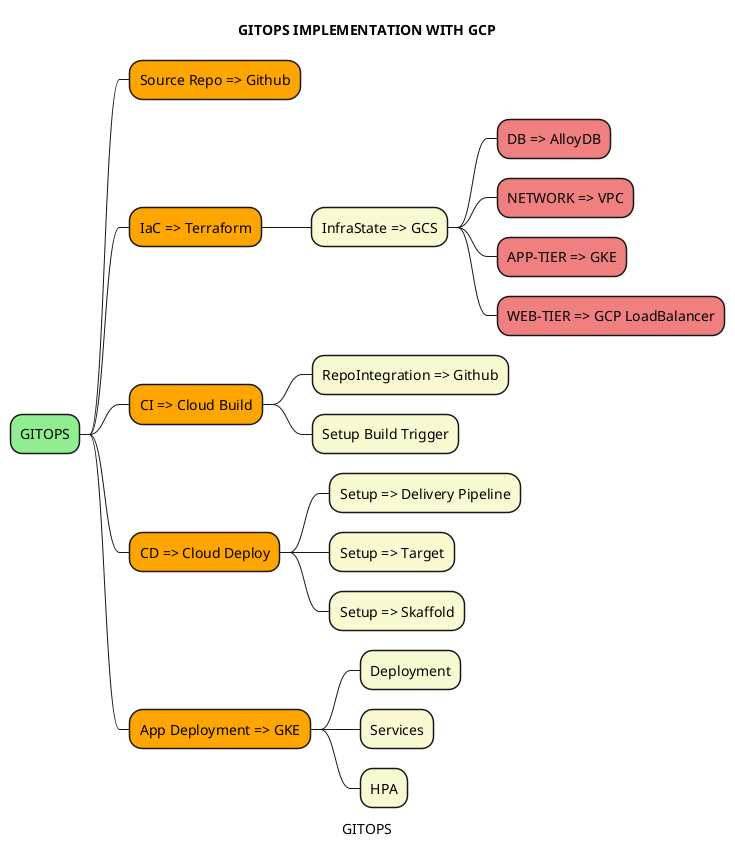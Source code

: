 @startuml
@startmindmap
caption GITOPS
title GITOPS IMPLEMENTATION WITH GCP

<style>
mindmapDiagram {
  node {
    BackgroundColor lightGreen
  }
 :depth(1) {
      BackGroundColor Orange
    }
  :depth(2) {
      BackGroundColor LightGoldenRodYellow
    }
  :depth(3) {
      BackGroundColor LightCoral
    }      
}
</style>
* GITOPS
** Source Repo => Github
** IaC => Terraform
*** InfraState => GCS
**** DB => AlloyDB
**** NETWORK => VPC
**** APP-TIER => GKE
**** WEB-TIER => GCP LoadBalancer
** CI => Cloud Build
*** RepoIntegration => Github
*** Setup Build Trigger
** CD => Cloud Deploy
*** Setup => Delivery Pipeline
*** Setup => Target
*** Setup => Skaffold
** App Deployment => GKE
*** Deployment
*** Services
*** HPA
@endmindmap
@enduml